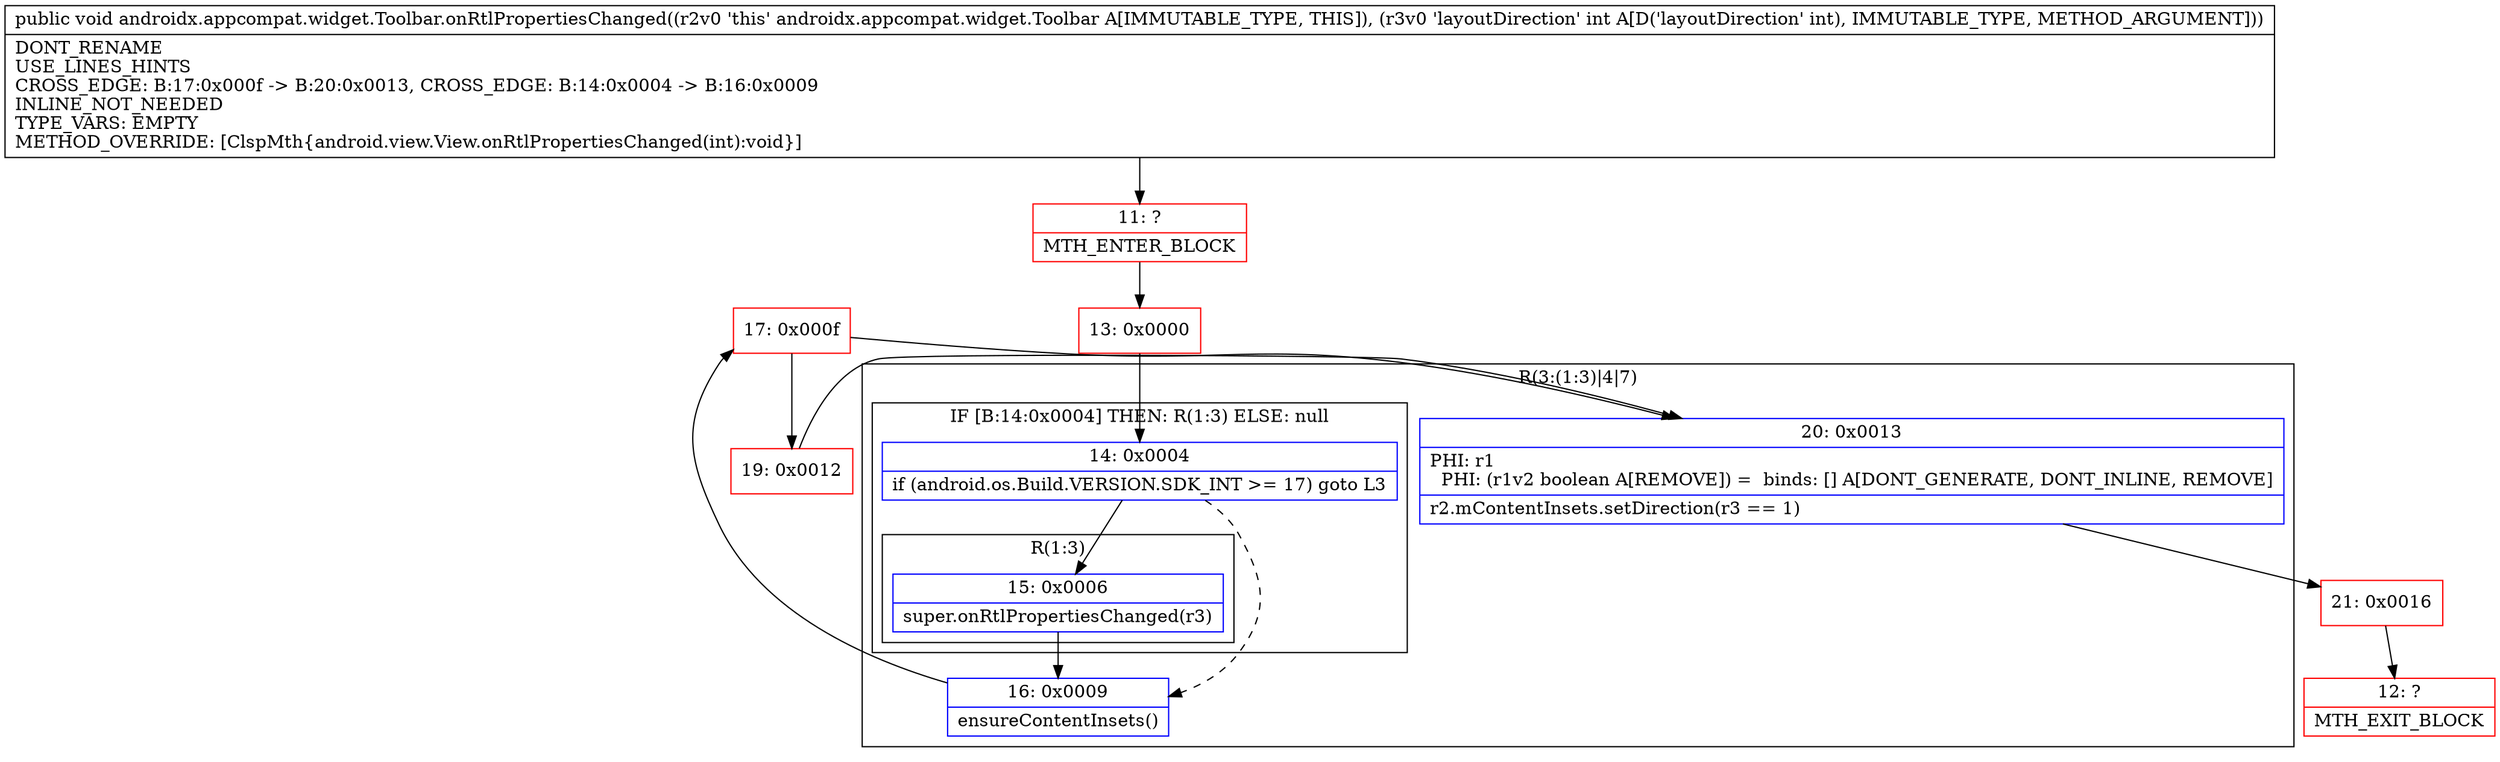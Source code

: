 digraph "CFG forandroidx.appcompat.widget.Toolbar.onRtlPropertiesChanged(I)V" {
subgraph cluster_Region_1307292389 {
label = "R(3:(1:3)|4|7)";
node [shape=record,color=blue];
subgraph cluster_IfRegion_665726028 {
label = "IF [B:14:0x0004] THEN: R(1:3) ELSE: null";
node [shape=record,color=blue];
Node_14 [shape=record,label="{14\:\ 0x0004|if (android.os.Build.VERSION.SDK_INT \>= 17) goto L3\l}"];
subgraph cluster_Region_99315802 {
label = "R(1:3)";
node [shape=record,color=blue];
Node_15 [shape=record,label="{15\:\ 0x0006|super.onRtlPropertiesChanged(r3)\l}"];
}
}
Node_16 [shape=record,label="{16\:\ 0x0009|ensureContentInsets()\l}"];
Node_20 [shape=record,label="{20\:\ 0x0013|PHI: r1 \l  PHI: (r1v2 boolean A[REMOVE]) =  binds: [] A[DONT_GENERATE, DONT_INLINE, REMOVE]\l|r2.mContentInsets.setDirection(r3 == 1)\l}"];
}
Node_11 [shape=record,color=red,label="{11\:\ ?|MTH_ENTER_BLOCK\l}"];
Node_13 [shape=record,color=red,label="{13\:\ 0x0000}"];
Node_17 [shape=record,color=red,label="{17\:\ 0x000f}"];
Node_19 [shape=record,color=red,label="{19\:\ 0x0012}"];
Node_21 [shape=record,color=red,label="{21\:\ 0x0016}"];
Node_12 [shape=record,color=red,label="{12\:\ ?|MTH_EXIT_BLOCK\l}"];
MethodNode[shape=record,label="{public void androidx.appcompat.widget.Toolbar.onRtlPropertiesChanged((r2v0 'this' androidx.appcompat.widget.Toolbar A[IMMUTABLE_TYPE, THIS]), (r3v0 'layoutDirection' int A[D('layoutDirection' int), IMMUTABLE_TYPE, METHOD_ARGUMENT]))  | DONT_RENAME\lUSE_LINES_HINTS\lCROSS_EDGE: B:17:0x000f \-\> B:20:0x0013, CROSS_EDGE: B:14:0x0004 \-\> B:16:0x0009\lINLINE_NOT_NEEDED\lTYPE_VARS: EMPTY\lMETHOD_OVERRIDE: [ClspMth\{android.view.View.onRtlPropertiesChanged(int):void\}]\l}"];
MethodNode -> Node_11;Node_14 -> Node_15;
Node_14 -> Node_16[style=dashed];
Node_15 -> Node_16;
Node_16 -> Node_17;
Node_20 -> Node_21;
Node_11 -> Node_13;
Node_13 -> Node_14;
Node_17 -> Node_19;
Node_17 -> Node_20;
Node_19 -> Node_20;
Node_21 -> Node_12;
}

